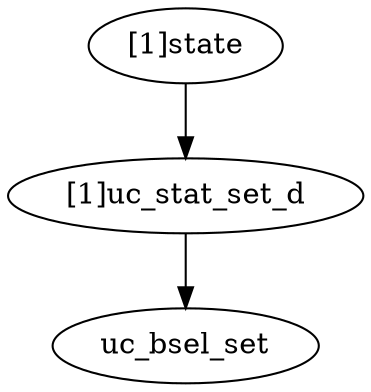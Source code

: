strict digraph "" {
	"[1]state"	 [complexity=3,
		importance=0.0405274819332,
		rank=0.0135091606444];
	"[1]uc_stat_set_d"	 [complexity=2,
		importance=0.0105897658184,
		rank=0.00529488290921];
	"[1]state" -> "[1]uc_stat_set_d";
	uc_bsel_set	 [complexity=0,
		importance=0.00559085875355,
		rank=0.0];
	"[1]uc_stat_set_d" -> uc_bsel_set;
}

